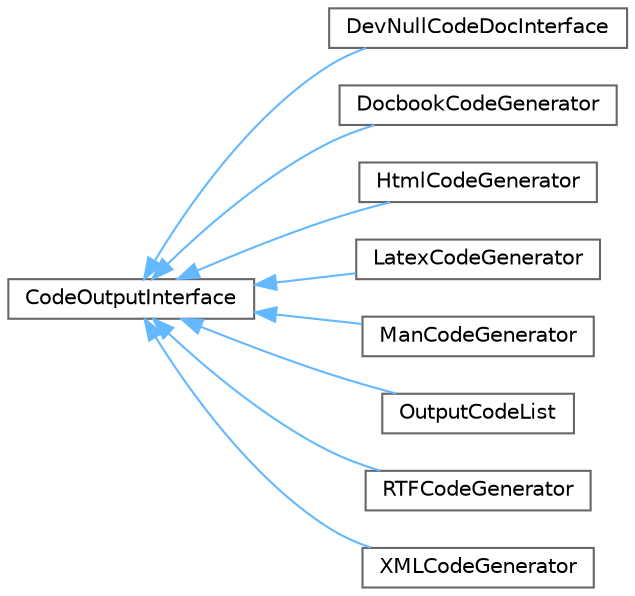 digraph "Graphical Class Hierarchy"
{
 // INTERACTIVE_SVG=YES
 // LATEX_PDF_SIZE
  bgcolor="transparent";
  edge [fontname=Helvetica,fontsize=10,labelfontname=Helvetica,labelfontsize=10];
  node [fontname=Helvetica,fontsize=10,shape=box,height=0.2,width=0.4];
  rankdir="LR";
  Node0 [label="CodeOutputInterface",height=0.2,width=0.4,color="grey40", fillcolor="white", style="filled",URL="$d5/d9c/class_code_output_interface.html",tooltip="Output interface for code parser."];
  Node0 -> Node1 [dir="back",color="steelblue1",style="solid"];
  Node1 [label="DevNullCodeDocInterface",height=0.2,width=0.4,color="grey40", fillcolor="white", style="filled",URL="$dd/d8a/class_dev_null_code_doc_interface.html",tooltip="Class implementing CodeOutputInterface by throwing away everything."];
  Node0 -> Node2 [dir="back",color="steelblue1",style="solid"];
  Node2 [label="DocbookCodeGenerator",height=0.2,width=0.4,color="grey40", fillcolor="white", style="filled",URL="$d7/d80/class_docbook_code_generator.html",tooltip=" "];
  Node0 -> Node3 [dir="back",color="steelblue1",style="solid"];
  Node3 [label="HtmlCodeGenerator",height=0.2,width=0.4,color="grey40", fillcolor="white", style="filled",URL="$da/db6/class_html_code_generator.html",tooltip="Generator for HTML code fragments."];
  Node0 -> Node4 [dir="back",color="steelblue1",style="solid"];
  Node4 [label="LatexCodeGenerator",height=0.2,width=0.4,color="grey40", fillcolor="white", style="filled",URL="$d0/d37/class_latex_code_generator.html",tooltip="Generator for LaTeX code fragments."];
  Node0 -> Node5 [dir="back",color="steelblue1",style="solid"];
  Node5 [label="ManCodeGenerator",height=0.2,width=0.4,color="grey40", fillcolor="white", style="filled",URL="$db/d92/class_man_code_generator.html",tooltip="Generator for Man page code fragments."];
  Node0 -> Node6 [dir="back",color="steelblue1",style="solid"];
  Node6 [label="OutputCodeList",height=0.2,width=0.4,color="grey40", fillcolor="white", style="filled",URL="$db/d8e/class_output_code_list.html",tooltip=" "];
  Node0 -> Node7 [dir="back",color="steelblue1",style="solid"];
  Node7 [label="RTFCodeGenerator",height=0.2,width=0.4,color="grey40", fillcolor="white", style="filled",URL="$d2/df7/class_r_t_f_code_generator.html",tooltip="Generator for RTF code fragments."];
  Node0 -> Node8 [dir="back",color="steelblue1",style="solid"];
  Node8 [label="XMLCodeGenerator",height=0.2,width=0.4,color="grey40", fillcolor="white", style="filled",URL="$dd/d66/class_x_m_l_code_generator.html",tooltip=" "];
}
